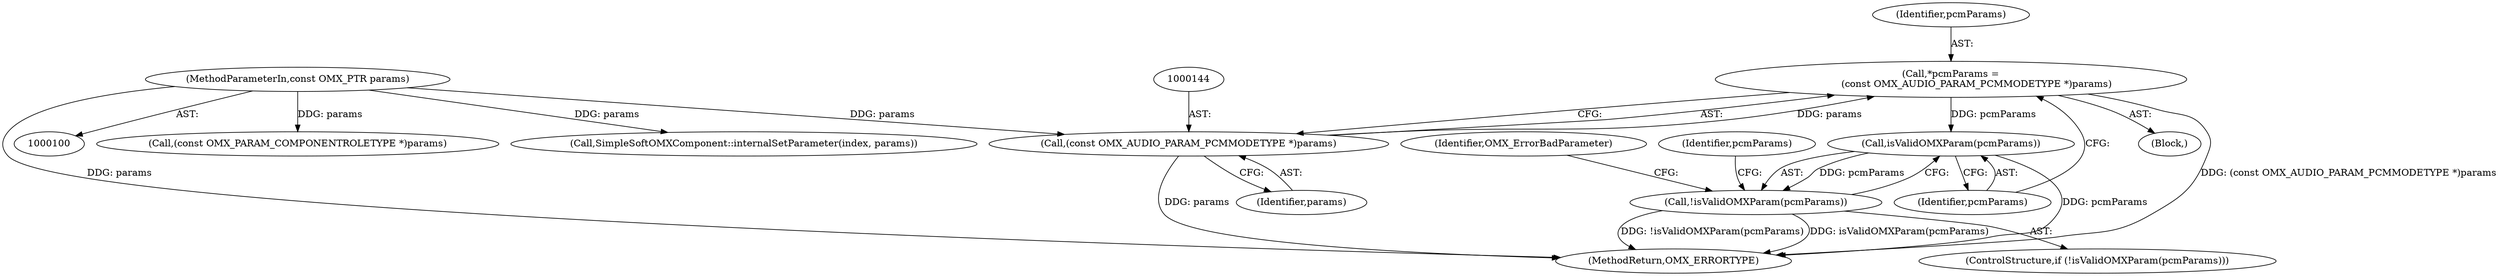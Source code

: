 digraph "0_Android_295c883fe3105b19bcd0f9e07d54c6b589fc5bff_26@pointer" {
"1000141" [label="(Call,*pcmParams =\n                 (const OMX_AUDIO_PARAM_PCMMODETYPE *)params)"];
"1000143" [label="(Call,(const OMX_AUDIO_PARAM_PCMMODETYPE *)params)"];
"1000102" [label="(MethodParameterIn,const OMX_PTR params)"];
"1000148" [label="(Call,isValidOMXParam(pcmParams))"];
"1000147" [label="(Call,!isValidOMXParam(pcmParams))"];
"1000143" [label="(Call,(const OMX_AUDIO_PARAM_PCMMODETYPE *)params)"];
"1000152" [label="(Identifier,OMX_ErrorBadParameter)"];
"1000141" [label="(Call,*pcmParams =\n                 (const OMX_AUDIO_PARAM_PCMMODETYPE *)params)"];
"1000149" [label="(Identifier,pcmParams)"];
"1000145" [label="(Identifier,params)"];
"1000102" [label="(MethodParameterIn,const OMX_PTR params)"];
"1000112" [label="(Call,(const OMX_PARAM_COMPONENTROLETYPE *)params)"];
"1000142" [label="(Identifier,pcmParams)"];
"1000176" [label="(Call,SimpleSoftOMXComponent::internalSetParameter(index, params))"];
"1000147" [label="(Call,!isValidOMXParam(pcmParams))"];
"1000146" [label="(ControlStructure,if (!isValidOMXParam(pcmParams)))"];
"1000139" [label="(Block,)"];
"1000148" [label="(Call,isValidOMXParam(pcmParams))"];
"1000156" [label="(Identifier,pcmParams)"];
"1000179" [label="(MethodReturn,OMX_ERRORTYPE)"];
"1000141" -> "1000139"  [label="AST: "];
"1000141" -> "1000143"  [label="CFG: "];
"1000142" -> "1000141"  [label="AST: "];
"1000143" -> "1000141"  [label="AST: "];
"1000149" -> "1000141"  [label="CFG: "];
"1000141" -> "1000179"  [label="DDG: (const OMX_AUDIO_PARAM_PCMMODETYPE *)params"];
"1000143" -> "1000141"  [label="DDG: params"];
"1000141" -> "1000148"  [label="DDG: pcmParams"];
"1000143" -> "1000145"  [label="CFG: "];
"1000144" -> "1000143"  [label="AST: "];
"1000145" -> "1000143"  [label="AST: "];
"1000143" -> "1000179"  [label="DDG: params"];
"1000102" -> "1000143"  [label="DDG: params"];
"1000102" -> "1000100"  [label="AST: "];
"1000102" -> "1000179"  [label="DDG: params"];
"1000102" -> "1000112"  [label="DDG: params"];
"1000102" -> "1000176"  [label="DDG: params"];
"1000148" -> "1000147"  [label="AST: "];
"1000148" -> "1000149"  [label="CFG: "];
"1000149" -> "1000148"  [label="AST: "];
"1000147" -> "1000148"  [label="CFG: "];
"1000148" -> "1000179"  [label="DDG: pcmParams"];
"1000148" -> "1000147"  [label="DDG: pcmParams"];
"1000147" -> "1000146"  [label="AST: "];
"1000152" -> "1000147"  [label="CFG: "];
"1000156" -> "1000147"  [label="CFG: "];
"1000147" -> "1000179"  [label="DDG: isValidOMXParam(pcmParams)"];
"1000147" -> "1000179"  [label="DDG: !isValidOMXParam(pcmParams)"];
}

